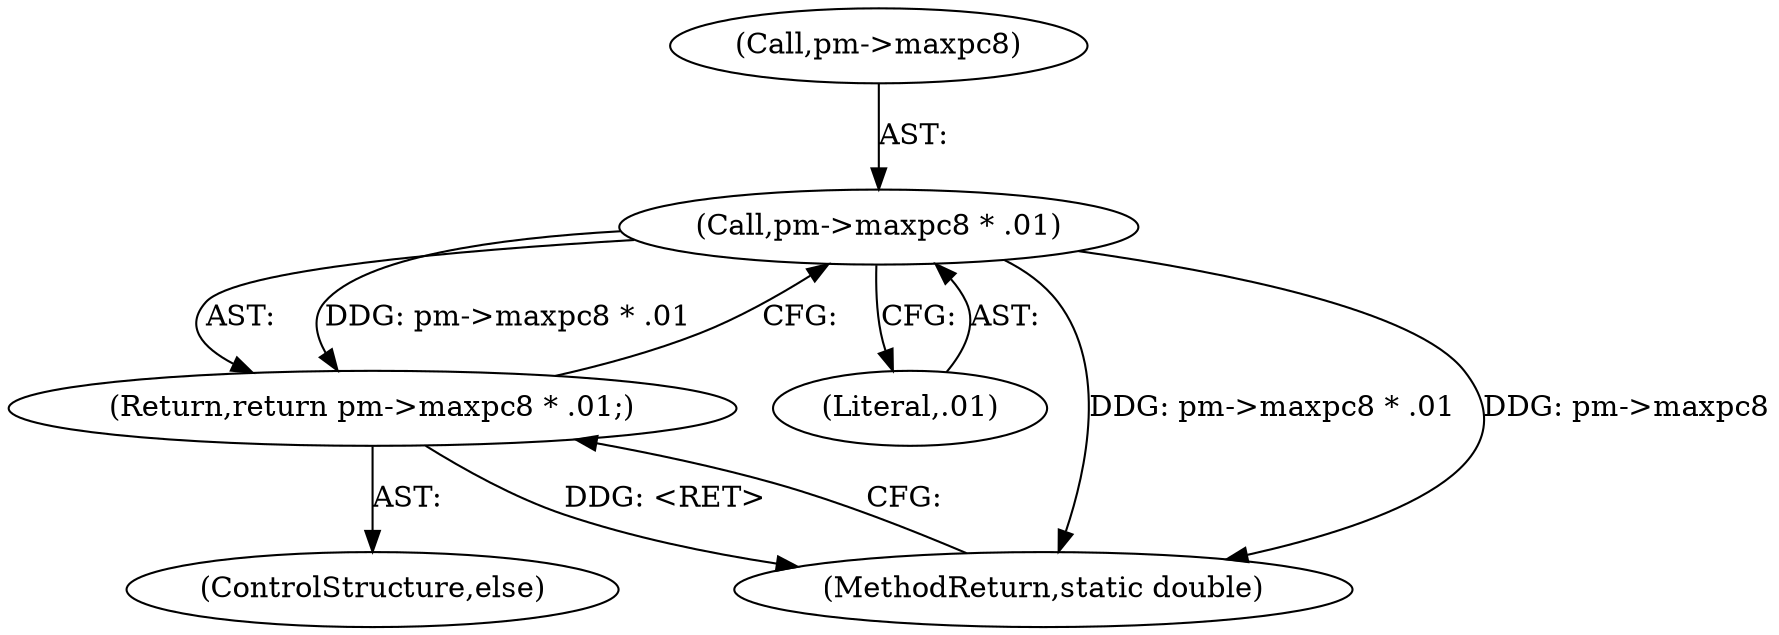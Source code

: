 digraph "0_Android_9d4853418ab2f754c2b63e091c29c5529b8b86ca_111@pointer" {
"1000127" [label="(Call,pm->maxpc8 * .01)"];
"1000126" [label="(Return,return pm->maxpc8 * .01;)"];
"1000126" [label="(Return,return pm->maxpc8 * .01;)"];
"1000131" [label="(Literal,.01)"];
"1000132" [label="(MethodReturn,static double)"];
"1000125" [label="(ControlStructure,else)"];
"1000127" [label="(Call,pm->maxpc8 * .01)"];
"1000128" [label="(Call,pm->maxpc8)"];
"1000127" -> "1000126"  [label="AST: "];
"1000127" -> "1000131"  [label="CFG: "];
"1000128" -> "1000127"  [label="AST: "];
"1000131" -> "1000127"  [label="AST: "];
"1000126" -> "1000127"  [label="CFG: "];
"1000127" -> "1000132"  [label="DDG: pm->maxpc8 * .01"];
"1000127" -> "1000132"  [label="DDG: pm->maxpc8"];
"1000127" -> "1000126"  [label="DDG: pm->maxpc8 * .01"];
"1000126" -> "1000125"  [label="AST: "];
"1000132" -> "1000126"  [label="CFG: "];
"1000126" -> "1000132"  [label="DDG: <RET>"];
}

